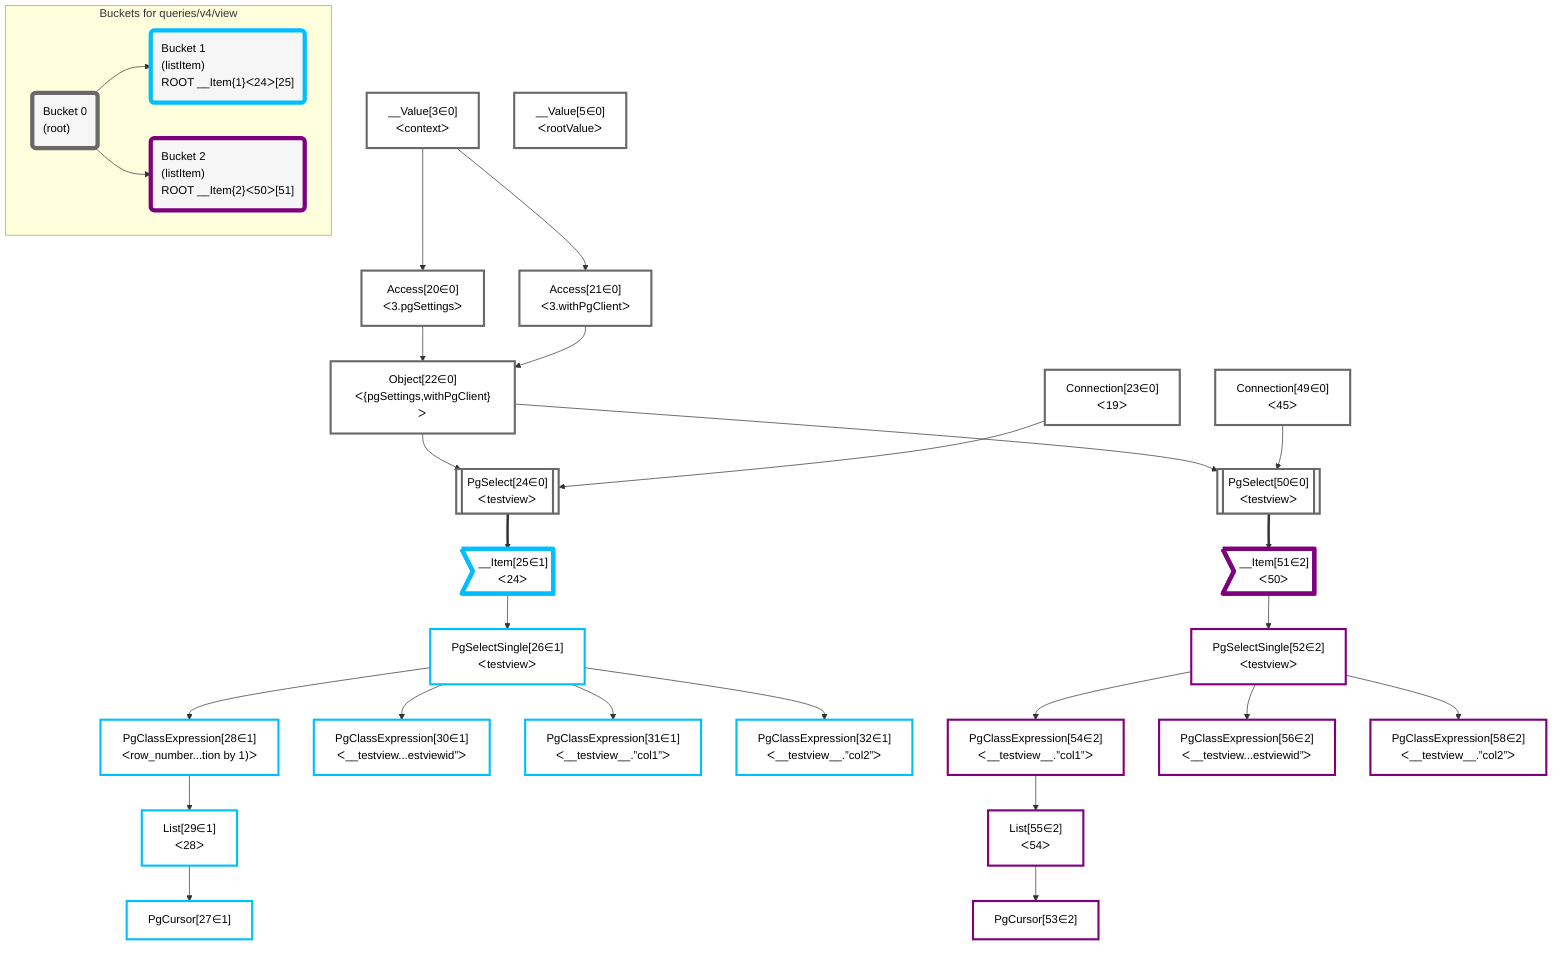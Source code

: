 graph TD
    classDef path fill:#eee,stroke:#000,color:#000
    classDef plan fill:#fff,stroke-width:3px,color:#000
    classDef itemplan fill:#fff,stroke-width:6px,color:#000
    classDef sideeffectplan fill:#f00,stroke-width:6px,color:#000
    classDef bucket fill:#f6f6f6,color:#000,stroke-width:6px,text-align:left


    %% define steps
    __Value3["__Value[3∈0]<br />ᐸcontextᐳ"]:::plan
    __Value5["__Value[5∈0]<br />ᐸrootValueᐳ"]:::plan
    Access20["Access[20∈0]<br />ᐸ3.pgSettingsᐳ"]:::plan
    Access21["Access[21∈0]<br />ᐸ3.withPgClientᐳ"]:::plan
    Object22["Object[22∈0]<br />ᐸ{pgSettings,withPgClient}ᐳ"]:::plan
    Connection23["Connection[23∈0]<br />ᐸ19ᐳ"]:::plan
    PgSelect24[["PgSelect[24∈0]<br />ᐸtestviewᐳ"]]:::plan
    __Item25>"__Item[25∈1]<br />ᐸ24ᐳ"]:::itemplan
    PgSelectSingle26["PgSelectSingle[26∈1]<br />ᐸtestviewᐳ"]:::plan
    PgClassExpression28["PgClassExpression[28∈1]<br />ᐸrow_number...tion by 1)ᐳ"]:::plan
    List29["List[29∈1]<br />ᐸ28ᐳ"]:::plan
    PgCursor27["PgCursor[27∈1]"]:::plan
    PgClassExpression30["PgClassExpression[30∈1]<br />ᐸ__testview...estviewid”ᐳ"]:::plan
    PgClassExpression31["PgClassExpression[31∈1]<br />ᐸ__testview__.”col1”ᐳ"]:::plan
    PgClassExpression32["PgClassExpression[32∈1]<br />ᐸ__testview__.”col2”ᐳ"]:::plan
    Connection49["Connection[49∈0]<br />ᐸ45ᐳ"]:::plan
    PgSelect50[["PgSelect[50∈0]<br />ᐸtestviewᐳ"]]:::plan
    __Item51>"__Item[51∈2]<br />ᐸ50ᐳ"]:::itemplan
    PgSelectSingle52["PgSelectSingle[52∈2]<br />ᐸtestviewᐳ"]:::plan
    PgClassExpression54["PgClassExpression[54∈2]<br />ᐸ__testview__.”col1”ᐳ"]:::plan
    List55["List[55∈2]<br />ᐸ54ᐳ"]:::plan
    PgCursor53["PgCursor[53∈2]"]:::plan
    PgClassExpression56["PgClassExpression[56∈2]<br />ᐸ__testview...estviewid”ᐳ"]:::plan
    PgClassExpression58["PgClassExpression[58∈2]<br />ᐸ__testview__.”col2”ᐳ"]:::plan

    %% plan dependencies
    __Value3 --> Access20
    __Value3 --> Access21
    Access20 & Access21 --> Object22
    Object22 & Connection23 --> PgSelect24
    PgSelect24 ==> __Item25
    __Item25 --> PgSelectSingle26
    PgSelectSingle26 --> PgClassExpression28
    PgClassExpression28 --> List29
    List29 --> PgCursor27
    PgSelectSingle26 --> PgClassExpression30
    PgSelectSingle26 --> PgClassExpression31
    PgSelectSingle26 --> PgClassExpression32
    Object22 & Connection49 --> PgSelect50
    PgSelect50 ==> __Item51
    __Item51 --> PgSelectSingle52
    PgSelectSingle52 --> PgClassExpression54
    PgClassExpression54 --> List55
    List55 --> PgCursor53
    PgSelectSingle52 --> PgClassExpression56
    PgSelectSingle52 --> PgClassExpression58

    %% plan-to-path relationships

    subgraph "Buckets for queries/v4/view"
    Bucket0("Bucket 0<br />(root)"):::bucket
    classDef bucket0 stroke:#696969
    class Bucket0,__Value3,__Value5,Access20,Access21,Object22,Connection23,PgSelect24,Connection49,PgSelect50 bucket0
    Bucket1("Bucket 1<br />(listItem)<br />ROOT __Item{1}ᐸ24ᐳ[25]"):::bucket
    classDef bucket1 stroke:#00bfff
    class Bucket1,__Item25,PgSelectSingle26,PgCursor27,PgClassExpression28,List29,PgClassExpression30,PgClassExpression31,PgClassExpression32 bucket1
    Bucket2("Bucket 2<br />(listItem)<br />ROOT __Item{2}ᐸ50ᐳ[51]"):::bucket
    classDef bucket2 stroke:#7f007f
    class Bucket2,__Item51,PgSelectSingle52,PgCursor53,PgClassExpression54,List55,PgClassExpression56,PgClassExpression58 bucket2
    Bucket0 --> Bucket1 & Bucket2
    end